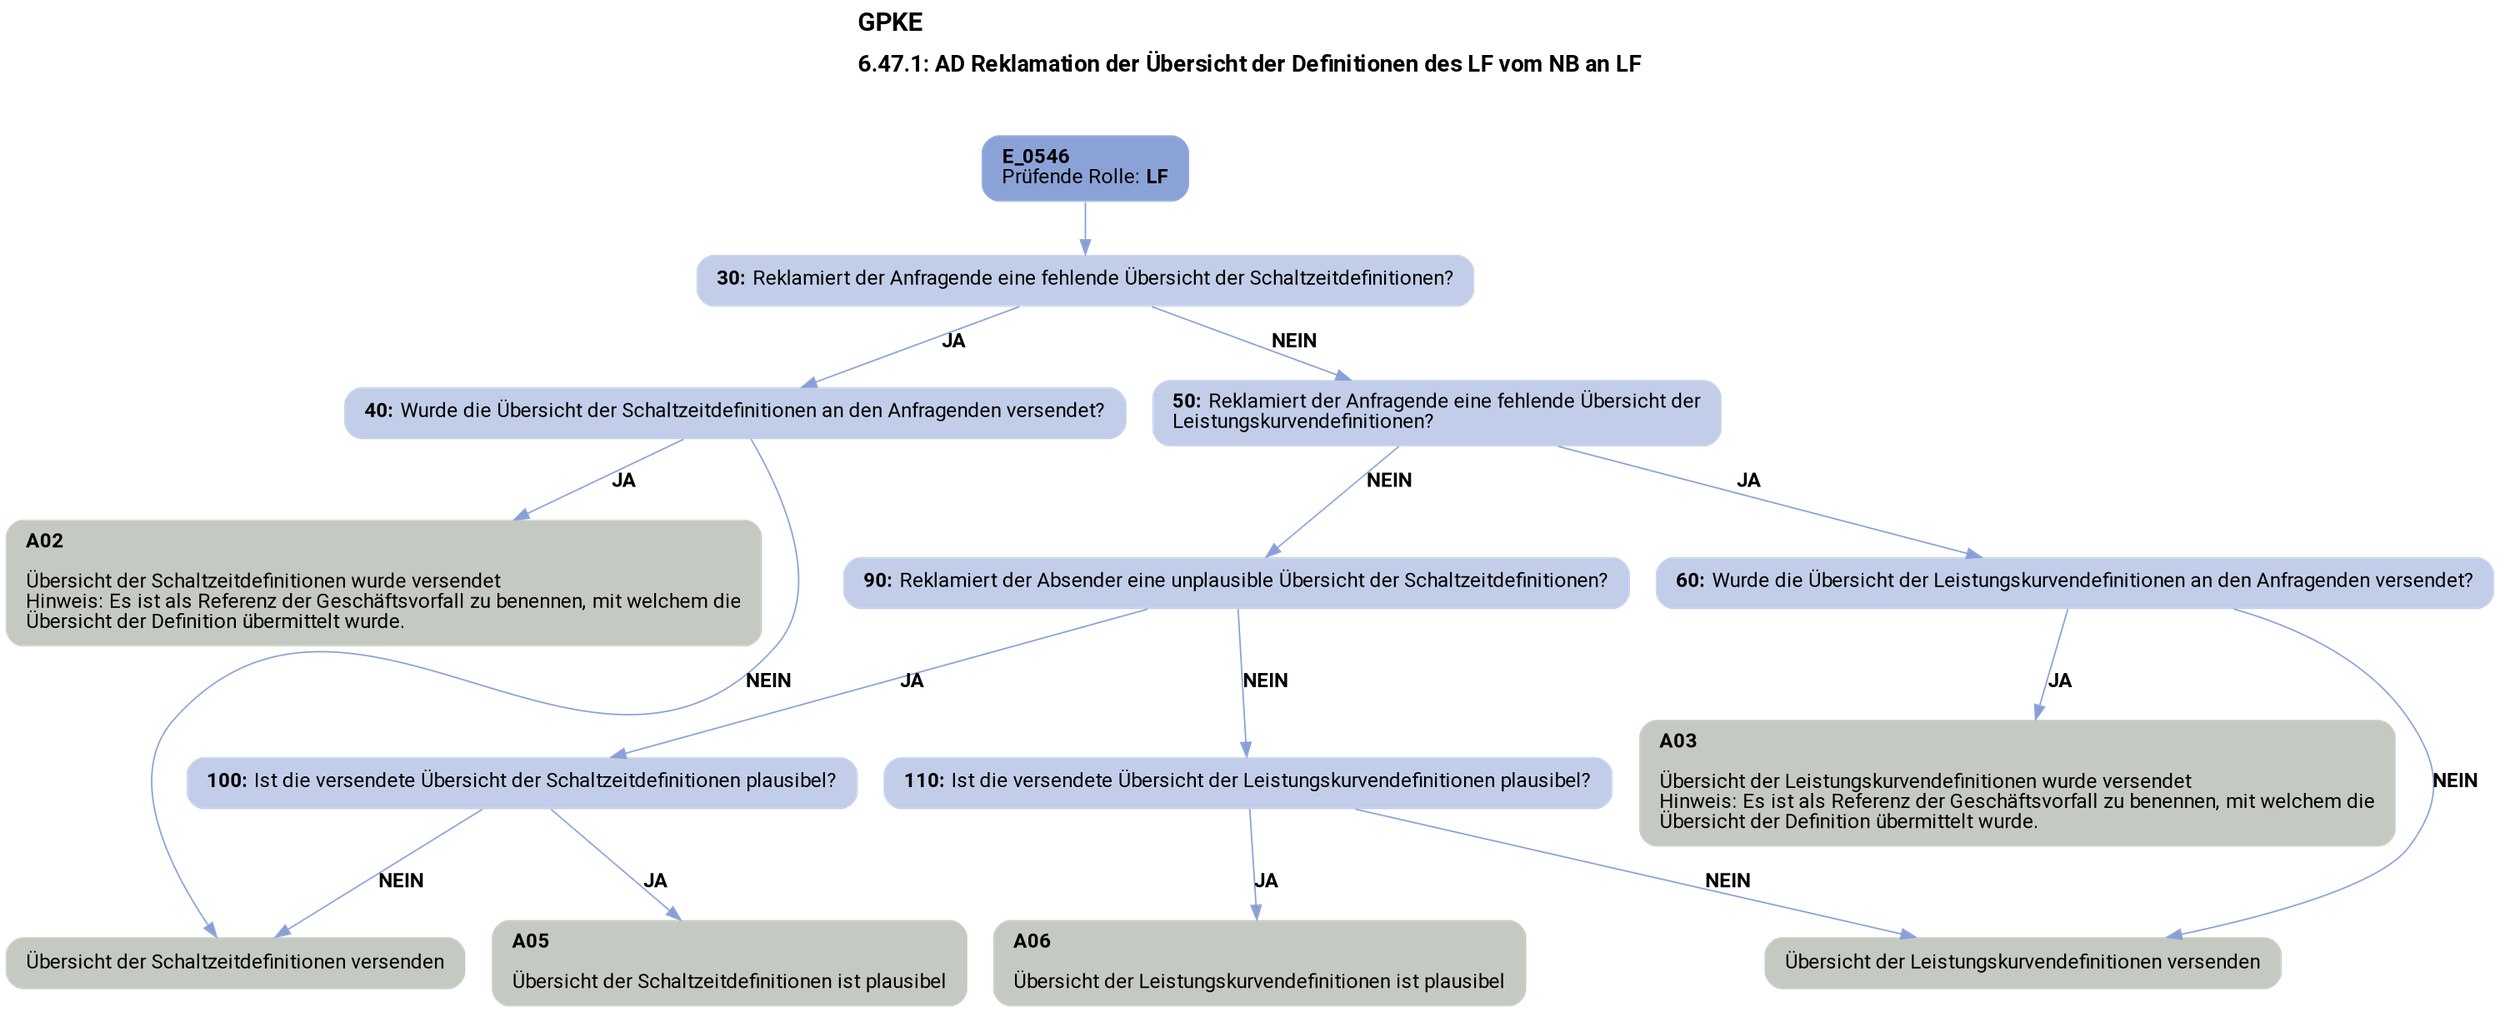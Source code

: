 digraph D {
    labelloc="t";
    label=<<B><FONT POINT-SIZE="18">GPKE</FONT></B><BR align="left"/><BR/><B><FONT POINT-SIZE="16">6.47.1: AD Reklamation der Übersicht der Definitionen des LF vom NB an LF</FONT></B><BR align="left"/><BR/><BR/><BR/>>;
    ratio="compress";
    concentrate=true;
    pack=true;
    rankdir=TB;
    packmode="array";
    size="20,20";
    fontsize=12;
    "Start" [margin="0.2,0.12", shape=box, style="filled,rounded", penwidth=0.0, fillcolor="#8ba2d7", label=<<B>E_0546</B><BR align="left"/><FONT>Prüfende Rolle: <B>LF</B></FONT><BR align="center"/>>, fontname="Roboto, sans-serif"];
    "30" [margin="0.2,0.12", shape=box, style="filled,rounded", penwidth=0.0, fillcolor="#c2cee9", label=<<B>30: </B>Reklamiert der Anfragende eine fehlende Übersicht der Schaltzeitdefinitionen?<BR align="left"/>>, fontname="Roboto, sans-serif"];
    "40" [margin="0.2,0.12", shape=box, style="filled,rounded", penwidth=0.0, fillcolor="#c2cee9", label=<<B>40: </B>Wurde die Übersicht der Schaltzeitdefinitionen an den Anfragenden versendet?<BR align="left"/>>, fontname="Roboto, sans-serif"];
    "A02" [margin="0.2,0.12", shape=box, style="filled,rounded", penwidth=0.0, fillcolor="#c4cac1", label=<<B>A02</B><BR align="left"/><BR align="left"/><FONT>Übersicht der Schaltzeitdefinitionen wurde versendet<BR align="left"/>Hinweis: Es ist als Referenz der Geschäftsvorfall zu benennen, mit welchem die<BR align="left"/>Übersicht der Definition übermittelt wurde.<BR align="left"/></FONT>>, fontname="Roboto, sans-serif"];
    "Übersicht der Schaltzeitdefinitionen versenden" [margin="0.2,0.12", shape=box, style="filled,rounded", penwidth=0.0, fillcolor="#c4cac1", label=<<FONT>Übersicht der Schaltzeitdefinitionen versenden<BR align="left"/></FONT>>, fontname="Roboto, sans-serif"];
    "50" [margin="0.2,0.12", shape=box, style="filled,rounded", penwidth=0.0, fillcolor="#c2cee9", label=<<B>50: </B>Reklamiert der Anfragende eine fehlende Übersicht der<BR align="left"/>Leistungskurvendefinitionen?<BR align="left"/>>, fontname="Roboto, sans-serif"];
    "60" [margin="0.2,0.12", shape=box, style="filled,rounded", penwidth=0.0, fillcolor="#c2cee9", label=<<B>60: </B>Wurde die Übersicht der Leistungskurvendefinitionen an den Anfragenden versendet?<BR align="left"/>>, fontname="Roboto, sans-serif"];
    "A03" [margin="0.2,0.12", shape=box, style="filled,rounded", penwidth=0.0, fillcolor="#c4cac1", label=<<B>A03</B><BR align="left"/><BR align="left"/><FONT>Übersicht der Leistungskurvendefinitionen wurde versendet<BR align="left"/>Hinweis: Es ist als Referenz der Geschäftsvorfall zu benennen, mit welchem die<BR align="left"/>Übersicht der Definition übermittelt wurde.<BR align="left"/></FONT>>, fontname="Roboto, sans-serif"];
    "Übersicht der Leistungskurvendefinitionen versenden" [margin="0.2,0.12", shape=box, style="filled,rounded", penwidth=0.0, fillcolor="#c4cac1", label=<<FONT>Übersicht der Leistungskurvendefinitionen versenden<BR align="left"/></FONT>>, fontname="Roboto, sans-serif"];
    "90" [margin="0.2,0.12", shape=box, style="filled,rounded", penwidth=0.0, fillcolor="#c2cee9", label=<<B>90: </B>Reklamiert der Absender eine unplausible Übersicht der Schaltzeitdefinitionen?<BR align="left"/>>, fontname="Roboto, sans-serif"];
    "100" [margin="0.2,0.12", shape=box, style="filled,rounded", penwidth=0.0, fillcolor="#c2cee9", label=<<B>100: </B>Ist die versendete Übersicht der Schaltzeitdefinitionen plausibel?<BR align="left"/>>, fontname="Roboto, sans-serif"];
    "A05" [margin="0.2,0.12", shape=box, style="filled,rounded", penwidth=0.0, fillcolor="#c4cac1", label=<<B>A05</B><BR align="left"/><BR align="left"/><FONT>Übersicht der Schaltzeitdefinitionen ist plausibel<BR align="left"/></FONT>>, fontname="Roboto, sans-serif"];
    "110" [margin="0.2,0.12", shape=box, style="filled,rounded", penwidth=0.0, fillcolor="#c2cee9", label=<<B>110: </B>Ist die versendete Übersicht der Leistungskurvendefinitionen plausibel?<BR align="left"/>>, fontname="Roboto, sans-serif"];
    "A06" [margin="0.2,0.12", shape=box, style="filled,rounded", penwidth=0.0, fillcolor="#c4cac1", label=<<B>A06</B><BR align="left"/><BR align="left"/><FONT>Übersicht der Leistungskurvendefinitionen ist plausibel<BR align="left"/></FONT>>, fontname="Roboto, sans-serif"];

    "Start" -> "30" [color="#88a0d6"];
    "30" -> "40" [label=<<B>JA</B>>, color="#88a0d6", fontname="Roboto, sans-serif"];
    "30" -> "50" [label=<<B>NEIN</B>>, color="#88a0d6", fontname="Roboto, sans-serif"];
    "40" -> "A02" [label=<<B>JA</B>>, color="#88a0d6", fontname="Roboto, sans-serif"];
    "40" -> "Übersicht der Schaltzeitdefinitionen versenden" [label=<<B>NEIN</B>>, color="#88a0d6", fontname="Roboto, sans-serif"];
    "50" -> "60" [label=<<B>JA</B>>, color="#88a0d6", fontname="Roboto, sans-serif"];
    "50" -> "90" [label=<<B>NEIN</B>>, color="#88a0d6", fontname="Roboto, sans-serif"];
    "60" -> "A03" [label=<<B>JA</B>>, color="#88a0d6", fontname="Roboto, sans-serif"];
    "60" -> "Übersicht der Leistungskurvendefinitionen versenden" [label=<<B>NEIN</B>>, color="#88a0d6", fontname="Roboto, sans-serif"];
    "90" -> "100" [label=<<B>JA</B>>, color="#88a0d6", fontname="Roboto, sans-serif"];
    "90" -> "110" [label=<<B>NEIN</B>>, color="#88a0d6", fontname="Roboto, sans-serif"];
    "100" -> "A05" [label=<<B>JA</B>>, color="#88a0d6", fontname="Roboto, sans-serif"];
    "100" -> "Übersicht der Schaltzeitdefinitionen versenden" [label=<<B>NEIN</B>>, color="#88a0d6", fontname="Roboto, sans-serif"];
    "110" -> "A06" [label=<<B>JA</B>>, color="#88a0d6", fontname="Roboto, sans-serif"];
    "110" -> "Übersicht der Leistungskurvendefinitionen versenden" [label=<<B>NEIN</B>>, color="#88a0d6", fontname="Roboto, sans-serif"];

    bgcolor="transparent";
fontname="Roboto, sans-serif";
}